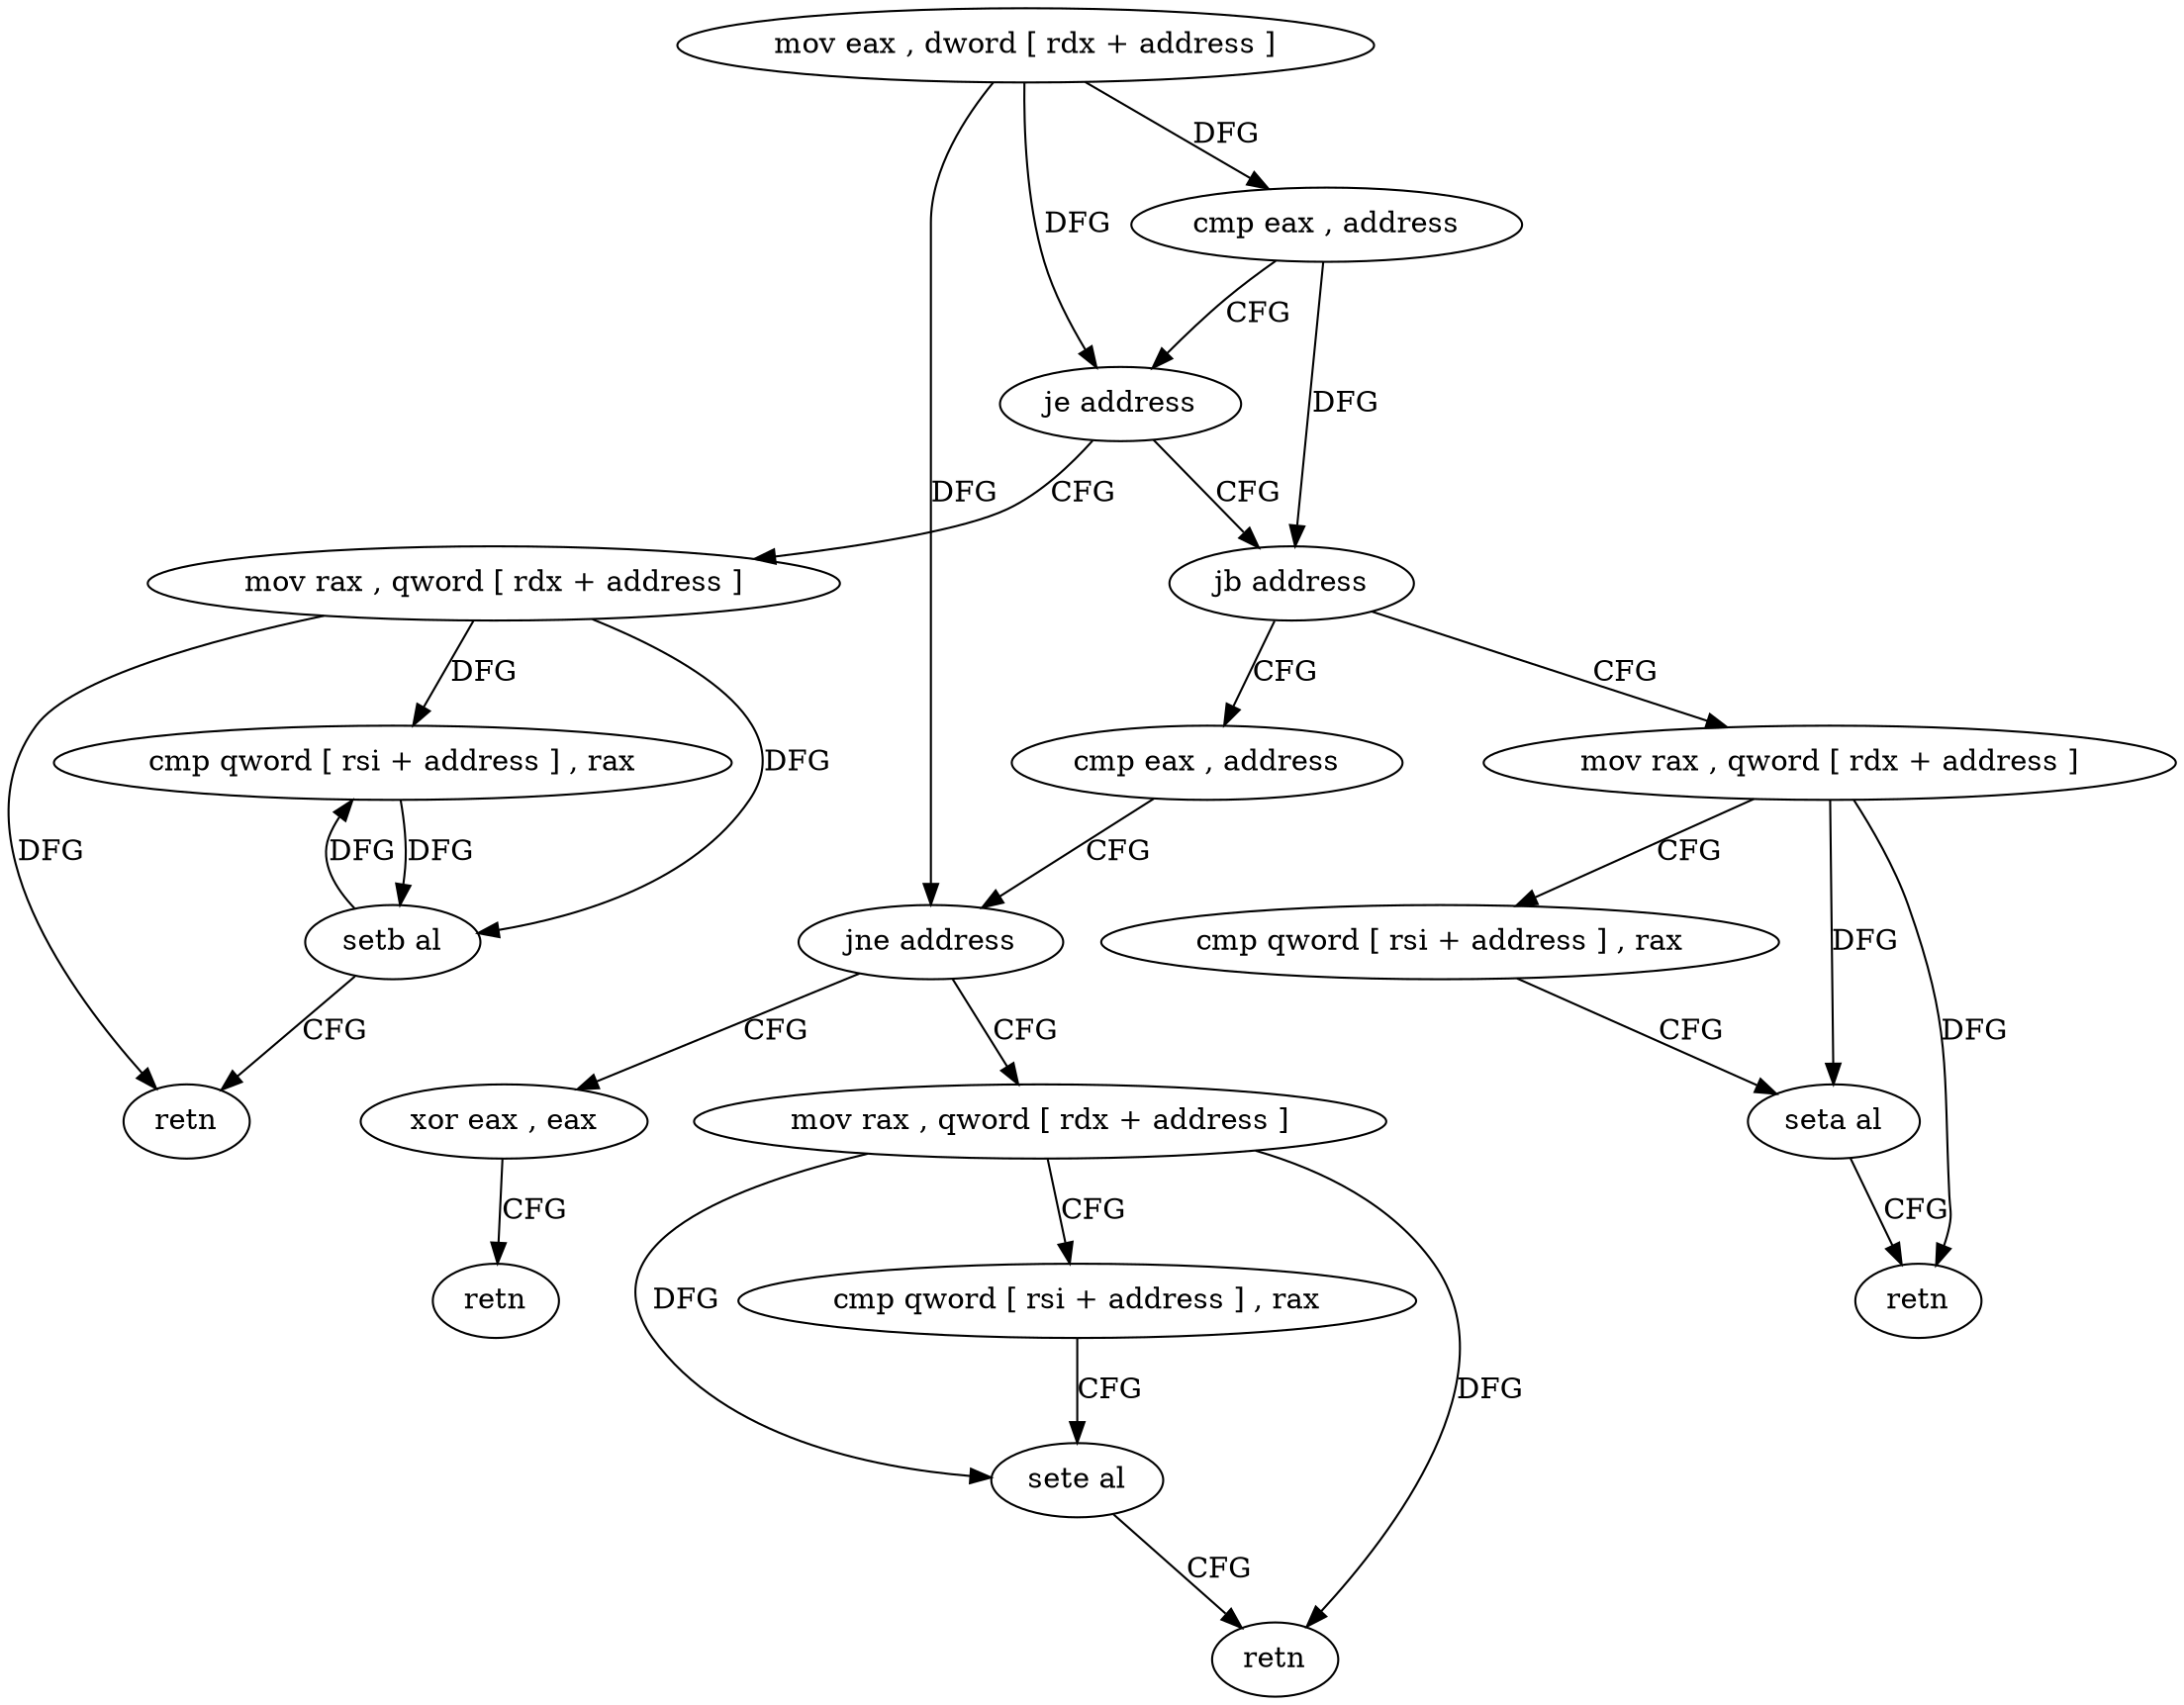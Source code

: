 digraph "func" {
"4214976" [label = "mov eax , dword [ rdx + address ]" ]
"4214979" [label = "cmp eax , address" ]
"4214982" [label = "je address" ]
"4215032" [label = "mov rax , qword [ rdx + address ]" ]
"4214984" [label = "jb address" ]
"4215036" [label = "cmp qword [ rsi + address ] , rax" ]
"4215040" [label = "setb al" ]
"4215043" [label = "retn" ]
"4215016" [label = "mov rax , qword [ rdx + address ]" ]
"4214986" [label = "cmp eax , address" ]
"4215020" [label = "cmp qword [ rsi + address ] , rax" ]
"4215024" [label = "seta al" ]
"4215027" [label = "retn" ]
"4214989" [label = "jne address" ]
"4215008" [label = "xor eax , eax" ]
"4214991" [label = "mov rax , qword [ rdx + address ]" ]
"4215010" [label = "retn" ]
"4214995" [label = "cmp qword [ rsi + address ] , rax" ]
"4214999" [label = "sete al" ]
"4215002" [label = "retn" ]
"4214976" -> "4214979" [ label = "DFG" ]
"4214976" -> "4214982" [ label = "DFG" ]
"4214976" -> "4214989" [ label = "DFG" ]
"4214979" -> "4214982" [ label = "CFG" ]
"4214979" -> "4214984" [ label = "DFG" ]
"4214982" -> "4215032" [ label = "CFG" ]
"4214982" -> "4214984" [ label = "CFG" ]
"4215032" -> "4215036" [ label = "DFG" ]
"4215032" -> "4215040" [ label = "DFG" ]
"4215032" -> "4215043" [ label = "DFG" ]
"4214984" -> "4215016" [ label = "CFG" ]
"4214984" -> "4214986" [ label = "CFG" ]
"4215036" -> "4215040" [ label = "DFG" ]
"4215040" -> "4215043" [ label = "CFG" ]
"4215040" -> "4215036" [ label = "DFG" ]
"4215016" -> "4215020" [ label = "CFG" ]
"4215016" -> "4215024" [ label = "DFG" ]
"4215016" -> "4215027" [ label = "DFG" ]
"4214986" -> "4214989" [ label = "CFG" ]
"4215020" -> "4215024" [ label = "CFG" ]
"4215024" -> "4215027" [ label = "CFG" ]
"4214989" -> "4215008" [ label = "CFG" ]
"4214989" -> "4214991" [ label = "CFG" ]
"4215008" -> "4215010" [ label = "CFG" ]
"4214991" -> "4214995" [ label = "CFG" ]
"4214991" -> "4214999" [ label = "DFG" ]
"4214991" -> "4215002" [ label = "DFG" ]
"4214995" -> "4214999" [ label = "CFG" ]
"4214999" -> "4215002" [ label = "CFG" ]
}
